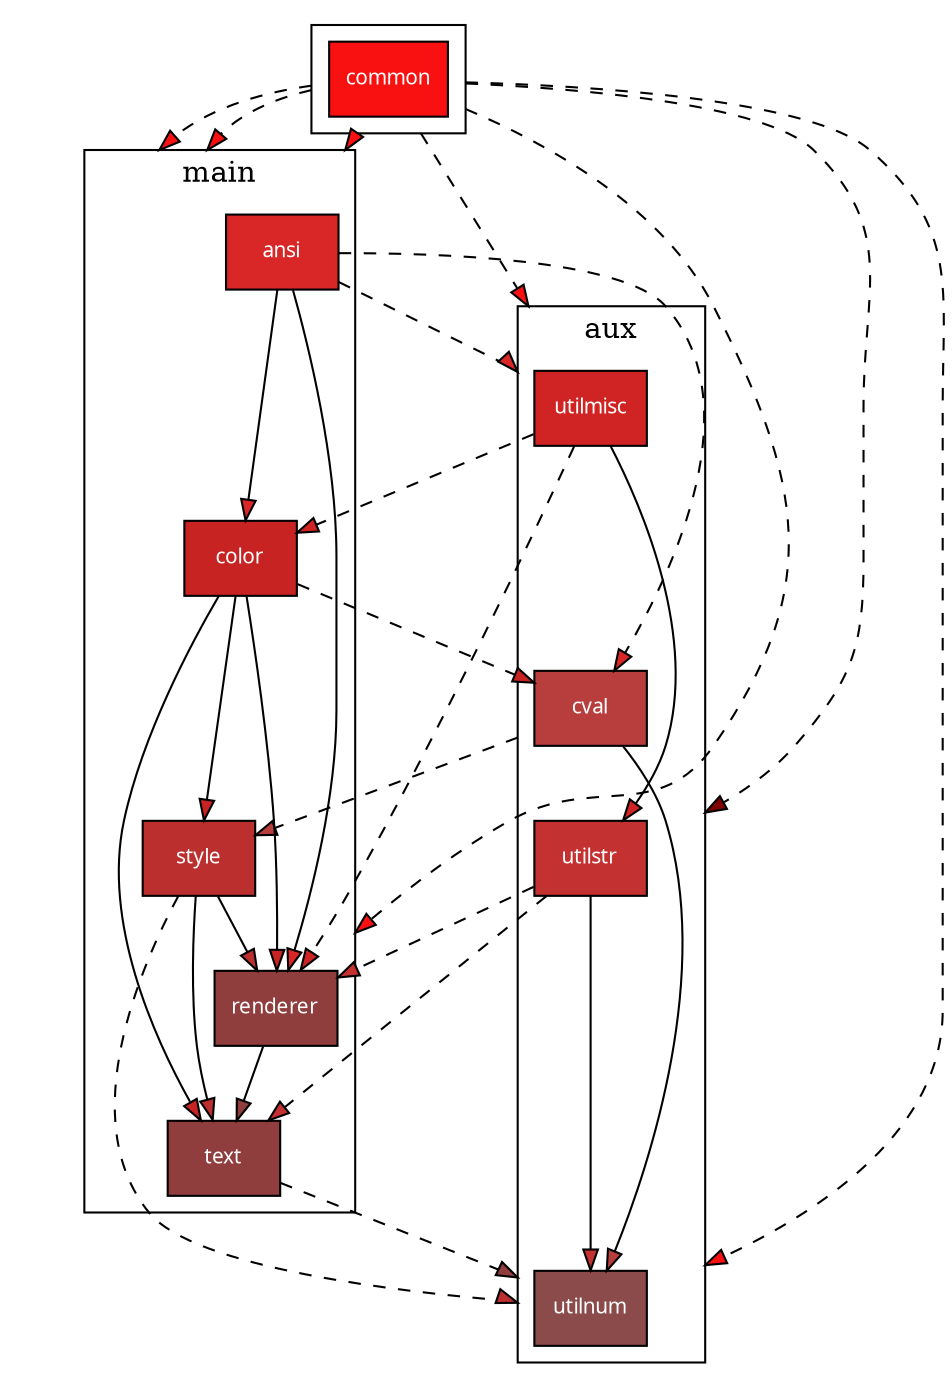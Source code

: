 
digraph G {
    layout=dot;
    newrank=true;
    compound=true;
    edge [penwidth = 1.0];

    rankdir = TB;
    node [shape=box,style=filled,fillcolor="#ffffff",fontcolor="#000000",fontname="ASM-Bold",fontsize=10];

    subgraph cluster_com {

        pytermor_common [fillcolor="#f91010",fontcolor="#ffffff",label="common"];
    }


    subgraph cluster_aux {
        label=aux;
        pytermor_utilmisc [fillcolor="#d02424",fontcolor="#ffffff",label="utilmisc"];
        pytermor_utilstr [fillcolor="#c43131",fontcolor="#ffffff",label="utilstr"];
        pytermor_utilnum [fillcolor="#8b4b4b",fontcolor="#ffffff",label="utilnum"];
        pytermor_cval [fillcolor="#b83d3d",fontcolor="#ffffff",label="cval"];

    pytermor_cval -> pytermor_utilnum [fillcolor="#b83d3d"];
        pytermor_utilmisc -> pytermor_utilstr [fillcolor="#d02424"];
        pytermor_utilstr -> pytermor_utilnum [fillcolor="#c43131" ];
    }

    subgraph cluster_main {
        label=main;
        pytermor_ansi [fillcolor="#d92626",fontcolor="#ffffff",label="ansi"];
        pytermor_color [fillcolor="#c82323",fontcolor="#ffffff",label="color"];
        pytermor_style [fillcolor="#bc2f2f",fontcolor="#ffffff",label="style"];
        pytermor_renderer [fillcolor="#8f3d3d",fontcolor="#ffffff",label="renderer"];
        pytermor_text [fillcolor="#8f3d3d",fontcolor="#ffffff",label="text"];

        pytermor_ansi -> pytermor_color [fillcolor="#d92626"];
        pytermor_ansi -> pytermor_renderer [fillcolor="#d92626"];
        pytermor_color -> pytermor_renderer [fillcolor="#c82323"];
        pytermor_color -> pytermor_style [fillcolor="#c82323"];
        pytermor_color -> pytermor_text [fillcolor="#c82323"];
        pytermor_style -> pytermor_renderer [fillcolor="#bc2f2f"];
        pytermor_renderer -> pytermor_text [fillcolor="#8f3d3d"];
        pytermor_style -> pytermor_text [fillcolor="#bc2f2f"];
    }



    edge[ltail="cluster_aux" style=dashed];
    pytermor_cval -> pytermor_style [fillcolor="#b83d3d" ];

    edge[lhead="cluster_main" ltail="cluster_com" style=dashed];
    pytermor_common -> pytermor_ansi [fillcolor="#f91010"];
    pytermor_common -> pytermor_color [fillcolor="#f91010"];
    pytermor_common -> pytermor_renderer [fillcolor="#f91010"];
    pytermor_common -> pytermor_style [fillcolor="#f91010"];
    pytermor_common -> pytermor_text [fillcolor="#f91010" style=invis];

    edge[lhead="cluster_aux" ltail="cluster_com" ]
    pytermor_common -> pytermor_utilmisc [fillcolor="#f91010"];
    pytermor_common -> pytermor_utilnum [fillcolor="#f91010"];
    pytermor_common -> pytermor_utilstr [fillcolor="#800000"];


    edge[ltail="" lhead="" style=dashed];
    pytermor_ansi -> pytermor_cval [fillcolor="#d92626"];
    pytermor_color -> pytermor_cval [fillcolor="#c82323"];

    edge[lhead="" ltail="" style=dashed];
    pytermor_utilmisc -> pytermor_color [fillcolor="#d02424" ];
    pytermor_utilmisc -> pytermor_renderer [fillcolor="#d02424" ];
    pytermor_utilstr -> pytermor_renderer [fillcolor="#c43131" ];
    pytermor_utilstr -> pytermor_text [fillcolor="#c43131"];

    edge[lhead="cluster_aux" ltail="" style=dashed];
    pytermor_text -> pytermor_utilnum [fillcolor="#8f3d3d"];
    pytermor_ansi -> pytermor_utilmisc [fillcolor="#d92626"];
    pytermor_style -> pytermor_utilnum [fillcolor="#bc2f2f"];

}

